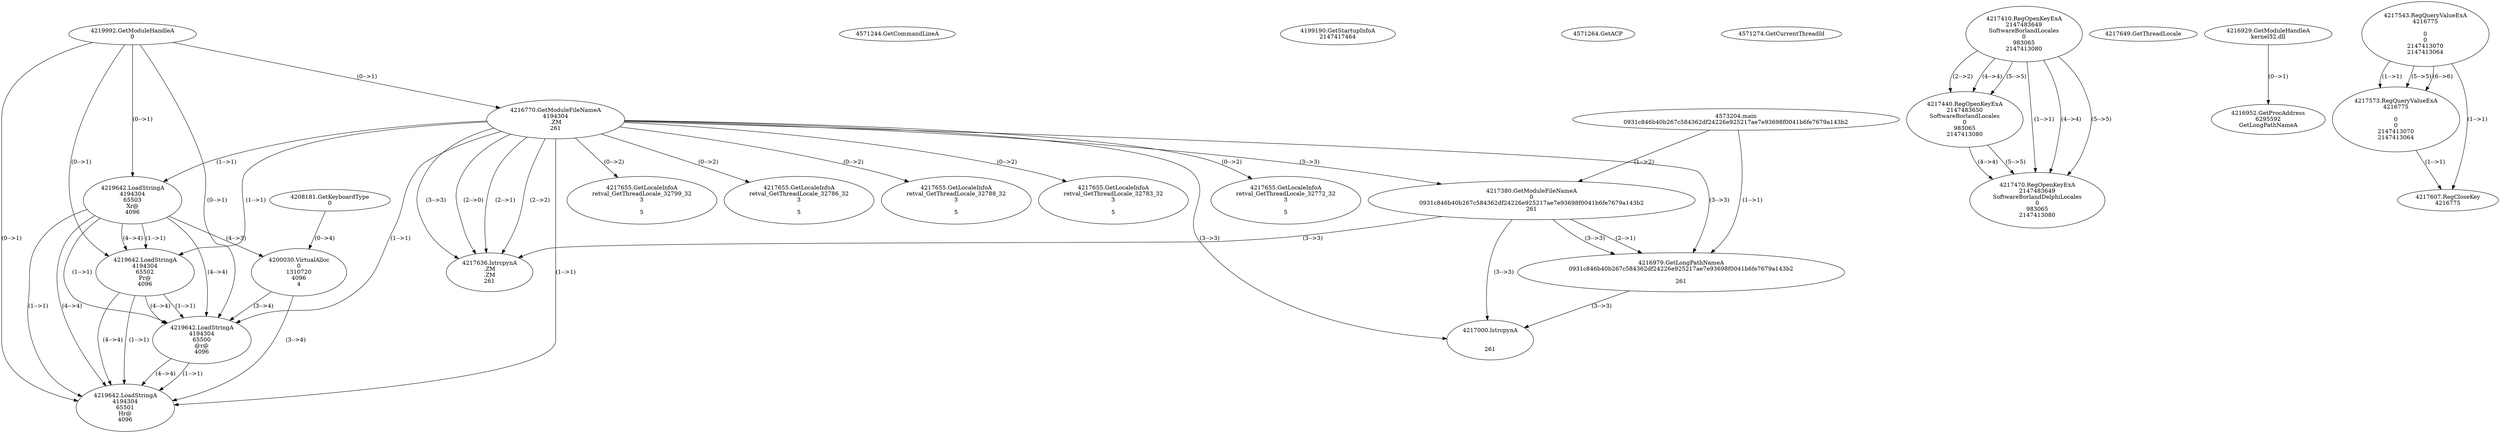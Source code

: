 // Global SCDG with merge call
digraph {
	0 [label="4573204.main
0931c846b40b267c584362df24226e925217ae7e93698f0041b6fe7679a143b2"]
	1 [label="4219992.GetModuleHandleA
0"]
	2 [label="4208181.GetKeyboardType
0"]
	3 [label="4571244.GetCommandLineA
"]
	4 [label="4199190.GetStartupInfoA
2147417464"]
	5 [label="4571264.GetACP
"]
	6 [label="4571274.GetCurrentThreadId
"]
	7 [label="4216770.GetModuleFileNameA
4194304
.ZM
261"]
	1 -> 7 [label="(0-->1)"]
	8 [label="4217380.GetModuleFileNameA
0
0931c846b40b267c584362df24226e925217ae7e93698f0041b6fe7679a143b2
261"]
	0 -> 8 [label="(1-->2)"]
	7 -> 8 [label="(3-->3)"]
	9 [label="4217410.RegOpenKeyExA
2147483649
Software\Borland\Locales
0
983065
2147413080"]
	10 [label="4217440.RegOpenKeyExA
2147483650
Software\Borland\Locales
0
983065
2147413080"]
	9 -> 10 [label="(2-->2)"]
	9 -> 10 [label="(4-->4)"]
	9 -> 10 [label="(5-->5)"]
	11 [label="4217470.RegOpenKeyExA
2147483649
Software\Borland\Delphi\Locales
0
983065
2147413080"]
	9 -> 11 [label="(1-->1)"]
	9 -> 11 [label="(4-->4)"]
	10 -> 11 [label="(4-->4)"]
	9 -> 11 [label="(5-->5)"]
	10 -> 11 [label="(5-->5)"]
	12 [label="4217636.lstrcpynA
.ZM
.ZM
261"]
	7 -> 12 [label="(2-->1)"]
	7 -> 12 [label="(2-->2)"]
	7 -> 12 [label="(3-->3)"]
	8 -> 12 [label="(3-->3)"]
	7 -> 12 [label="(2-->0)"]
	13 [label="4217649.GetThreadLocale
"]
	14 [label="4217655.GetLocaleInfoA
retval_GetThreadLocale_32772_32
3

5"]
	7 -> 14 [label="(0-->2)"]
	15 [label="4219642.LoadStringA
4194304
65503
Xr@
4096"]
	1 -> 15 [label="(0-->1)"]
	7 -> 15 [label="(1-->1)"]
	16 [label="4219642.LoadStringA
4194304
65502
Pr@
4096"]
	1 -> 16 [label="(0-->1)"]
	7 -> 16 [label="(1-->1)"]
	15 -> 16 [label="(1-->1)"]
	15 -> 16 [label="(4-->4)"]
	17 [label="4216929.GetModuleHandleA
kernel32.dll"]
	18 [label="4216952.GetProcAddress
6295592
GetLongPathNameA"]
	17 -> 18 [label="(0-->1)"]
	19 [label="4216979.GetLongPathNameA
0931c846b40b267c584362df24226e925217ae7e93698f0041b6fe7679a143b2

261"]
	0 -> 19 [label="(1-->1)"]
	8 -> 19 [label="(2-->1)"]
	7 -> 19 [label="(3-->3)"]
	8 -> 19 [label="(3-->3)"]
	20 [label="4217000.lstrcpynA


261"]
	7 -> 20 [label="(3-->3)"]
	8 -> 20 [label="(3-->3)"]
	19 -> 20 [label="(3-->3)"]
	21 [label="4217543.RegQueryValueExA
4216775

0
0
2147413070
2147413064"]
	22 [label="4217573.RegQueryValueExA
4216775

0
0
2147413070
2147413064"]
	21 -> 22 [label="(1-->1)"]
	21 -> 22 [label="(5-->5)"]
	21 -> 22 [label="(6-->6)"]
	23 [label="4217607.RegCloseKey
4216775"]
	21 -> 23 [label="(1-->1)"]
	22 -> 23 [label="(1-->1)"]
	24 [label="4217655.GetLocaleInfoA
retval_GetThreadLocale_32799_32
3

5"]
	7 -> 24 [label="(0-->2)"]
	25 [label="4200030.VirtualAlloc
0
1310720
4096
4"]
	15 -> 25 [label="(4-->3)"]
	2 -> 25 [label="(0-->4)"]
	26 [label="4217655.GetLocaleInfoA
retval_GetThreadLocale_32786_32
3

5"]
	7 -> 26 [label="(0-->2)"]
	27 [label="4219642.LoadStringA
4194304
65500
@r@
4096"]
	1 -> 27 [label="(0-->1)"]
	7 -> 27 [label="(1-->1)"]
	15 -> 27 [label="(1-->1)"]
	16 -> 27 [label="(1-->1)"]
	15 -> 27 [label="(4-->4)"]
	16 -> 27 [label="(4-->4)"]
	25 -> 27 [label="(3-->4)"]
	28 [label="4217655.GetLocaleInfoA
retval_GetThreadLocale_32788_32
3

5"]
	7 -> 28 [label="(0-->2)"]
	29 [label="4217655.GetLocaleInfoA
retval_GetThreadLocale_32783_32
3

5"]
	7 -> 29 [label="(0-->2)"]
	30 [label="4219642.LoadStringA
4194304
65501
Hr@
4096"]
	1 -> 30 [label="(0-->1)"]
	7 -> 30 [label="(1-->1)"]
	15 -> 30 [label="(1-->1)"]
	16 -> 30 [label="(1-->1)"]
	27 -> 30 [label="(1-->1)"]
	15 -> 30 [label="(4-->4)"]
	16 -> 30 [label="(4-->4)"]
	25 -> 30 [label="(3-->4)"]
	27 -> 30 [label="(4-->4)"]
}
